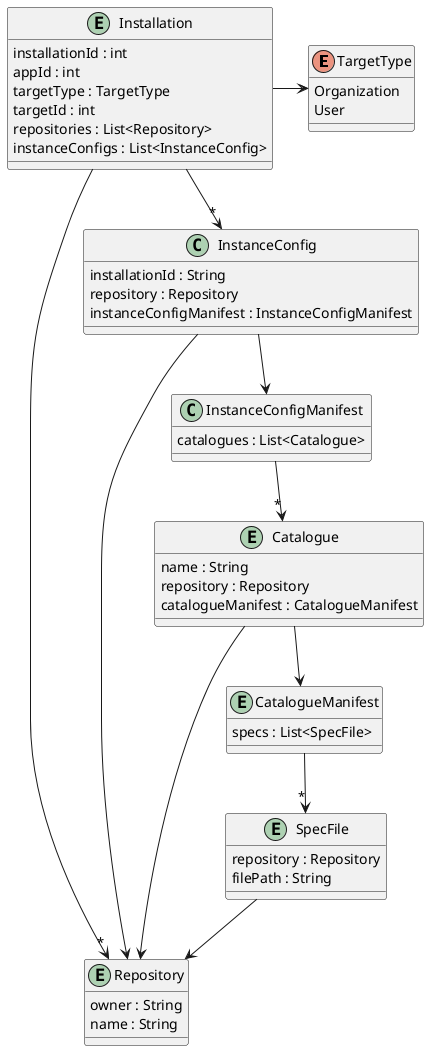 @startuml entities

enum TargetType {
    Organization
    User
}

entity Repository {
    owner : String
    name : String
}

entity Installation {
    installationId : int
    appId : int
    targetType : TargetType
    targetId : int
    repositories : List<Repository>
    instanceConfigs : List<InstanceConfig>
}

Installation -> TargetType
Installation --> "*" Repository

class InstanceConfig {
  installationId : String
  repository : Repository
  instanceConfigManifest : InstanceConfigManifest
}

Installation --> "*" InstanceConfig
InstanceConfig --> Repository

class InstanceConfigManifest {
  catalogues : List<Catalogue>
}

InstanceConfig --> InstanceConfigManifest

entity Catalogue {
    name : String
    repository : Repository
    catalogueManifest : CatalogueManifest
}

InstanceConfigManifest --> "*" Catalogue
Catalogue --> Repository

entity CatalogueManifest {
    specs : List<SpecFile>
}

Catalogue --> CatalogueManifest

entity SpecFile {
    repository : Repository
    filePath : String
}

CatalogueManifest --> "*" SpecFile
SpecFile --> Repository

@enduml